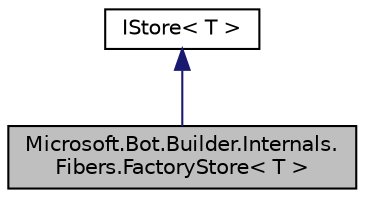 digraph "Microsoft.Bot.Builder.Internals.Fibers.FactoryStore&lt; T &gt;"
{
  edge [fontname="Helvetica",fontsize="10",labelfontname="Helvetica",labelfontsize="10"];
  node [fontname="Helvetica",fontsize="10",shape=record];
  Node1 [label="Microsoft.Bot.Builder.Internals.\lFibers.FactoryStore\< T \>",height=0.2,width=0.4,color="black", fillcolor="grey75", style="filled", fontcolor="black"];
  Node2 -> Node1 [dir="back",color="midnightblue",fontsize="10",style="solid",fontname="Helvetica"];
  Node2 [label="IStore\< T \>",height=0.2,width=0.4,color="black", fillcolor="white", style="filled",URL="$d2/d33/interface_microsoft_1_1_bot_1_1_builder_1_1_internals_1_1_fibers_1_1_i_store.html"];
}
